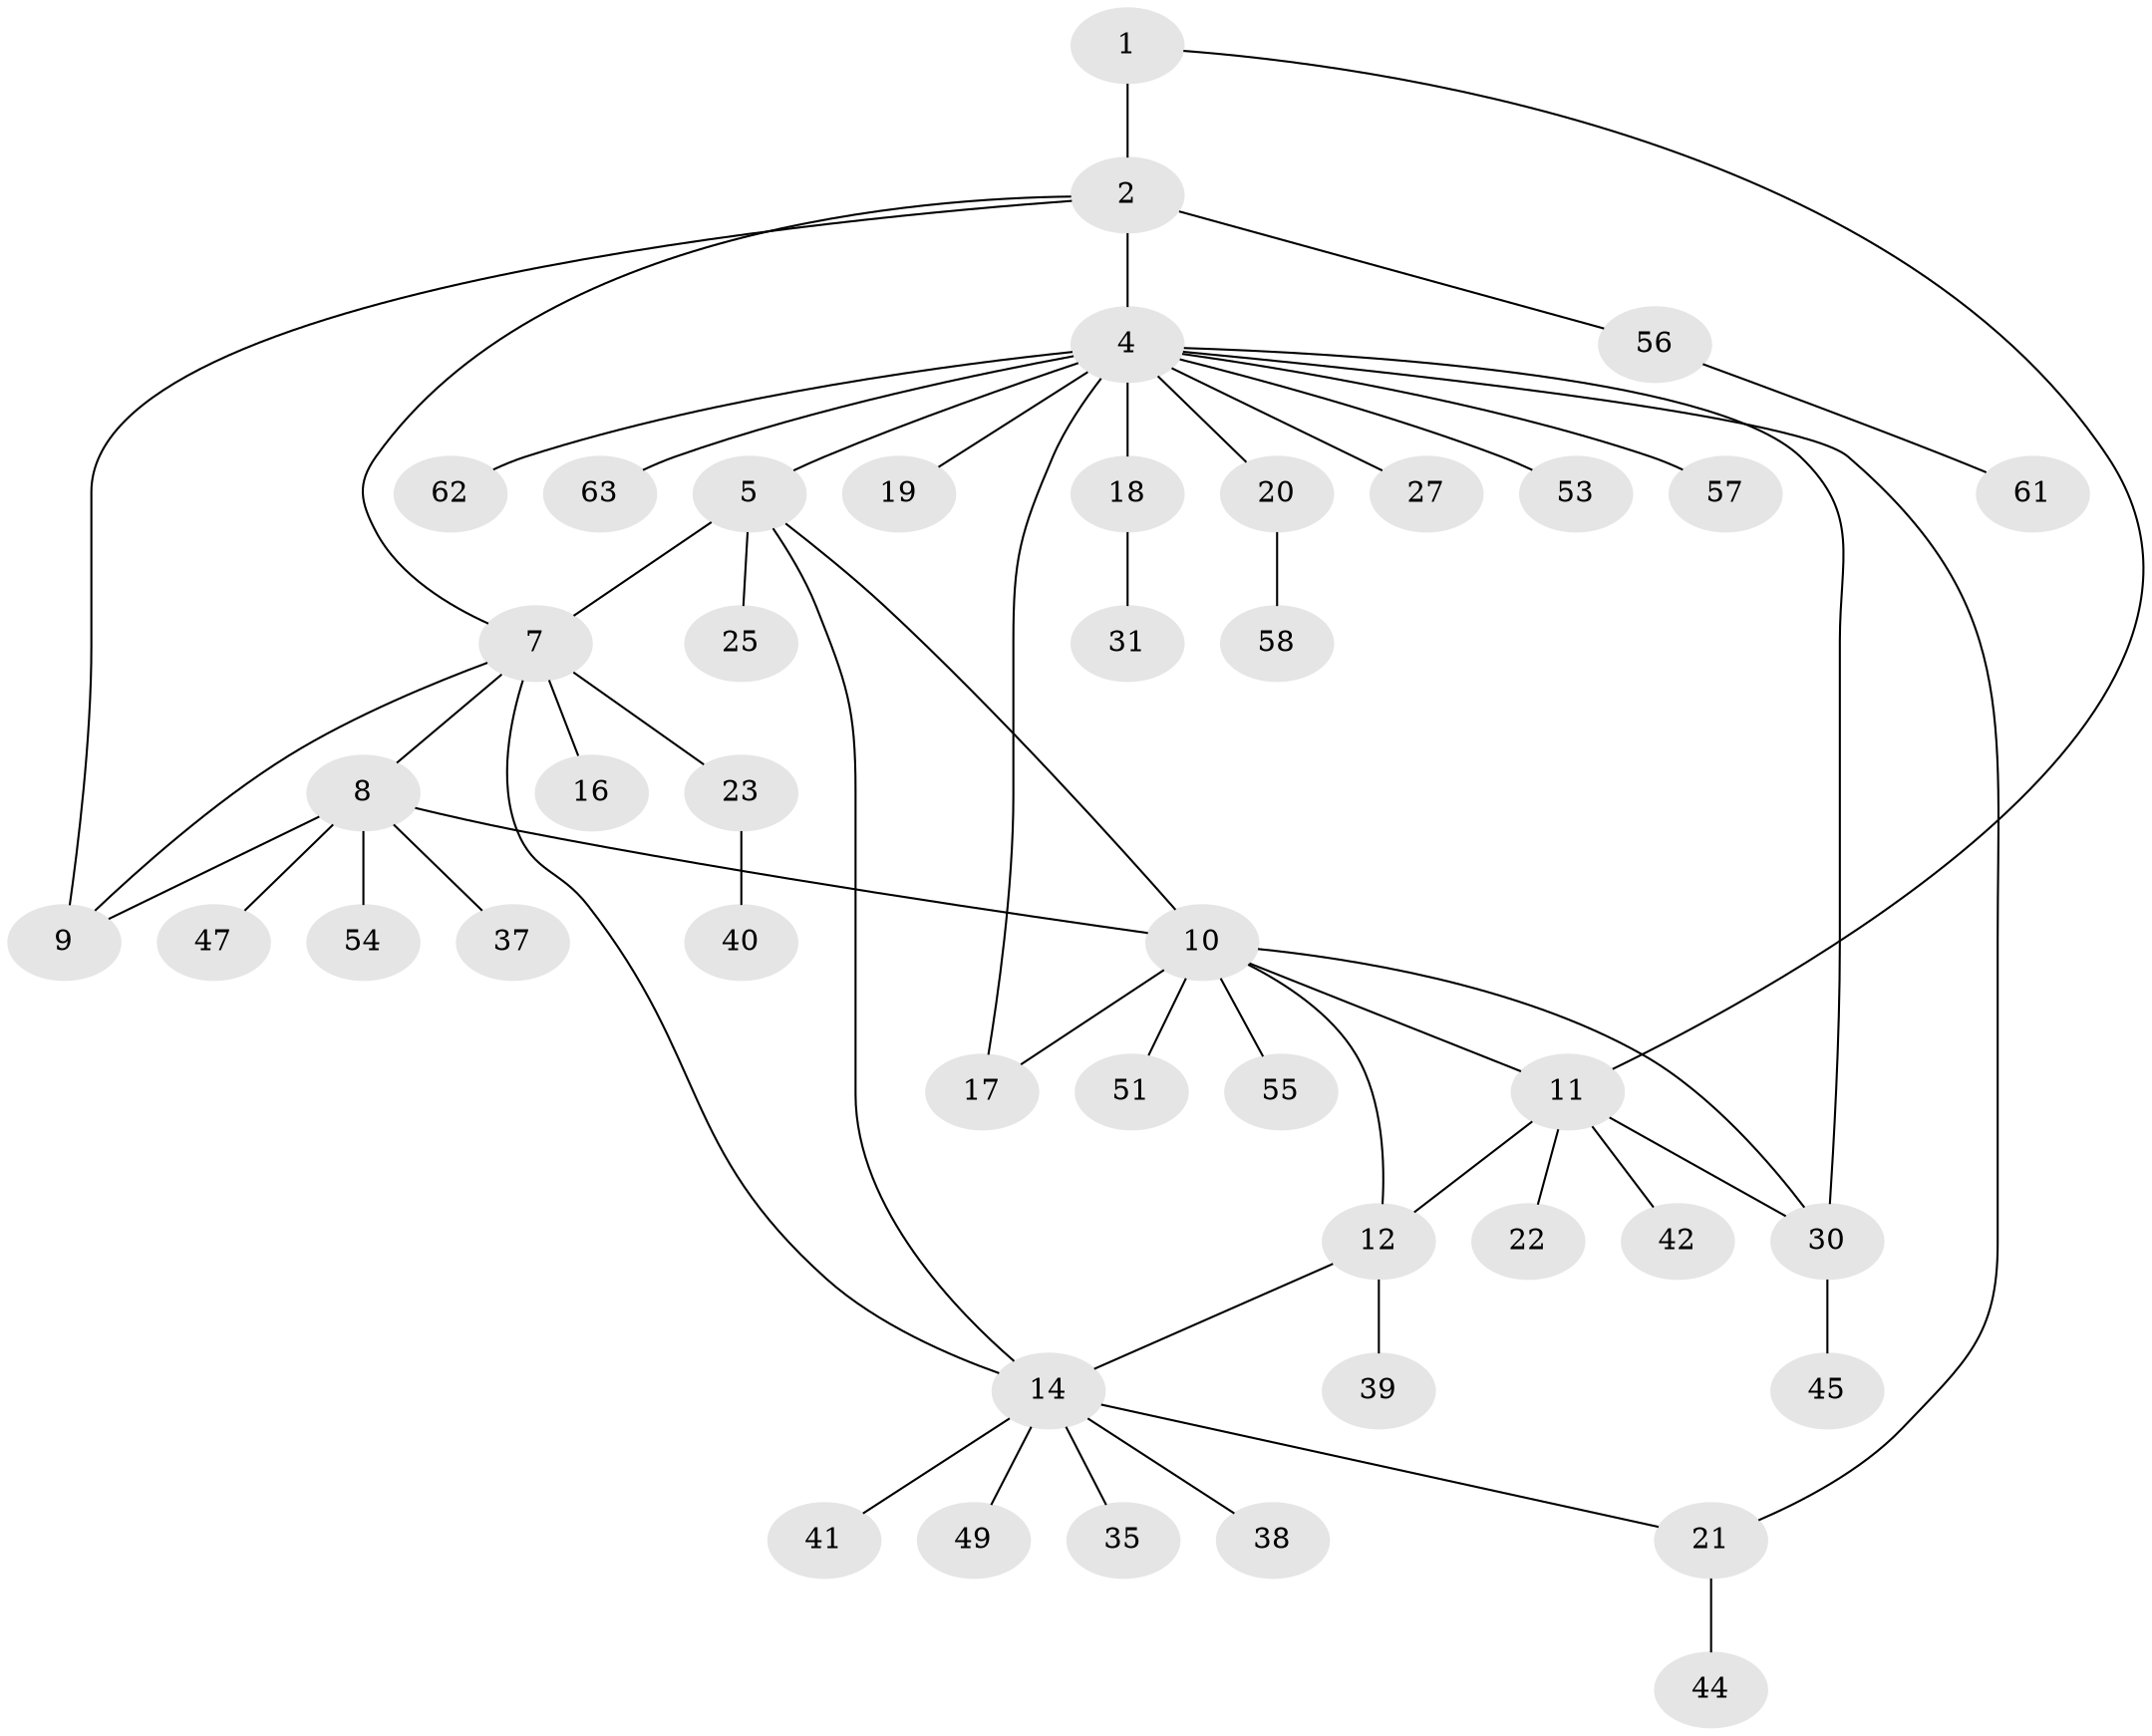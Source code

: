 // original degree distribution, {3: 0.07936507936507936, 7: 0.047619047619047616, 2: 0.14285714285714285, 11: 0.015873015873015872, 5: 0.07936507936507936, 4: 0.047619047619047616, 9: 0.015873015873015872, 8: 0.015873015873015872, 1: 0.5555555555555556}
// Generated by graph-tools (version 1.1) at 2025/11/02/27/25 16:11:36]
// undirected, 44 vertices, 55 edges
graph export_dot {
graph [start="1"]
  node [color=gray90,style=filled];
  1 [super="+3"];
  2 [super="+34"];
  4 [super="+6"];
  5 [super="+13"];
  7 [super="+15"];
  8 [super="+36"];
  9 [super="+50"];
  10 [super="+48"];
  11 [super="+59"];
  12 [super="+32"];
  14 [super="+28"];
  16;
  17;
  18 [super="+24"];
  19;
  20 [super="+29"];
  21 [super="+33"];
  22;
  23 [super="+26"];
  25;
  27;
  30 [super="+43"];
  31 [super="+52"];
  35;
  37 [super="+46"];
  38;
  39 [super="+60"];
  40;
  41;
  42;
  44;
  45;
  47;
  49;
  51;
  53;
  54;
  55;
  56;
  57;
  58;
  61;
  62;
  63;
  1 -- 2 [weight=2];
  1 -- 11;
  2 -- 9;
  2 -- 56;
  2 -- 4;
  2 -- 7;
  4 -- 5 [weight=2];
  4 -- 17;
  4 -- 18;
  4 -- 19;
  4 -- 20;
  4 -- 30;
  4 -- 53;
  4 -- 57;
  4 -- 62;
  4 -- 63;
  4 -- 21;
  4 -- 27;
  5 -- 7 [weight=2];
  5 -- 10;
  5 -- 25;
  5 -- 14;
  7 -- 8;
  7 -- 9;
  7 -- 23;
  7 -- 16;
  7 -- 14;
  8 -- 9;
  8 -- 10;
  8 -- 37;
  8 -- 47;
  8 -- 54;
  10 -- 11;
  10 -- 12;
  10 -- 17;
  10 -- 51;
  10 -- 55;
  10 -- 30;
  11 -- 12;
  11 -- 22;
  11 -- 30;
  11 -- 42;
  12 -- 14;
  12 -- 39;
  14 -- 21;
  14 -- 35;
  14 -- 41;
  14 -- 49;
  14 -- 38;
  18 -- 31;
  20 -- 58;
  21 -- 44;
  23 -- 40;
  30 -- 45;
  56 -- 61;
}
